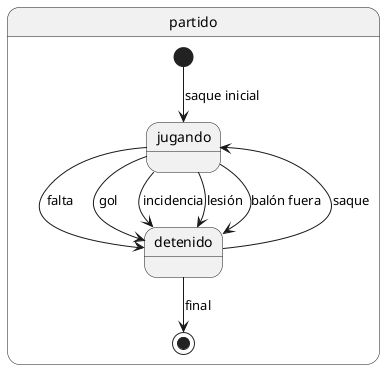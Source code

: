 @startuml

state partido {
[*] --> jugando : saque inicial

jugando --> detenido : falta
jugando --> detenido : gol
jugando --> detenido : incidencia
jugando --> detenido : lesión
jugando --> detenido : balón fuera

detenido --> jugando : saque

detenido --> [*] : final

}


@enduml
